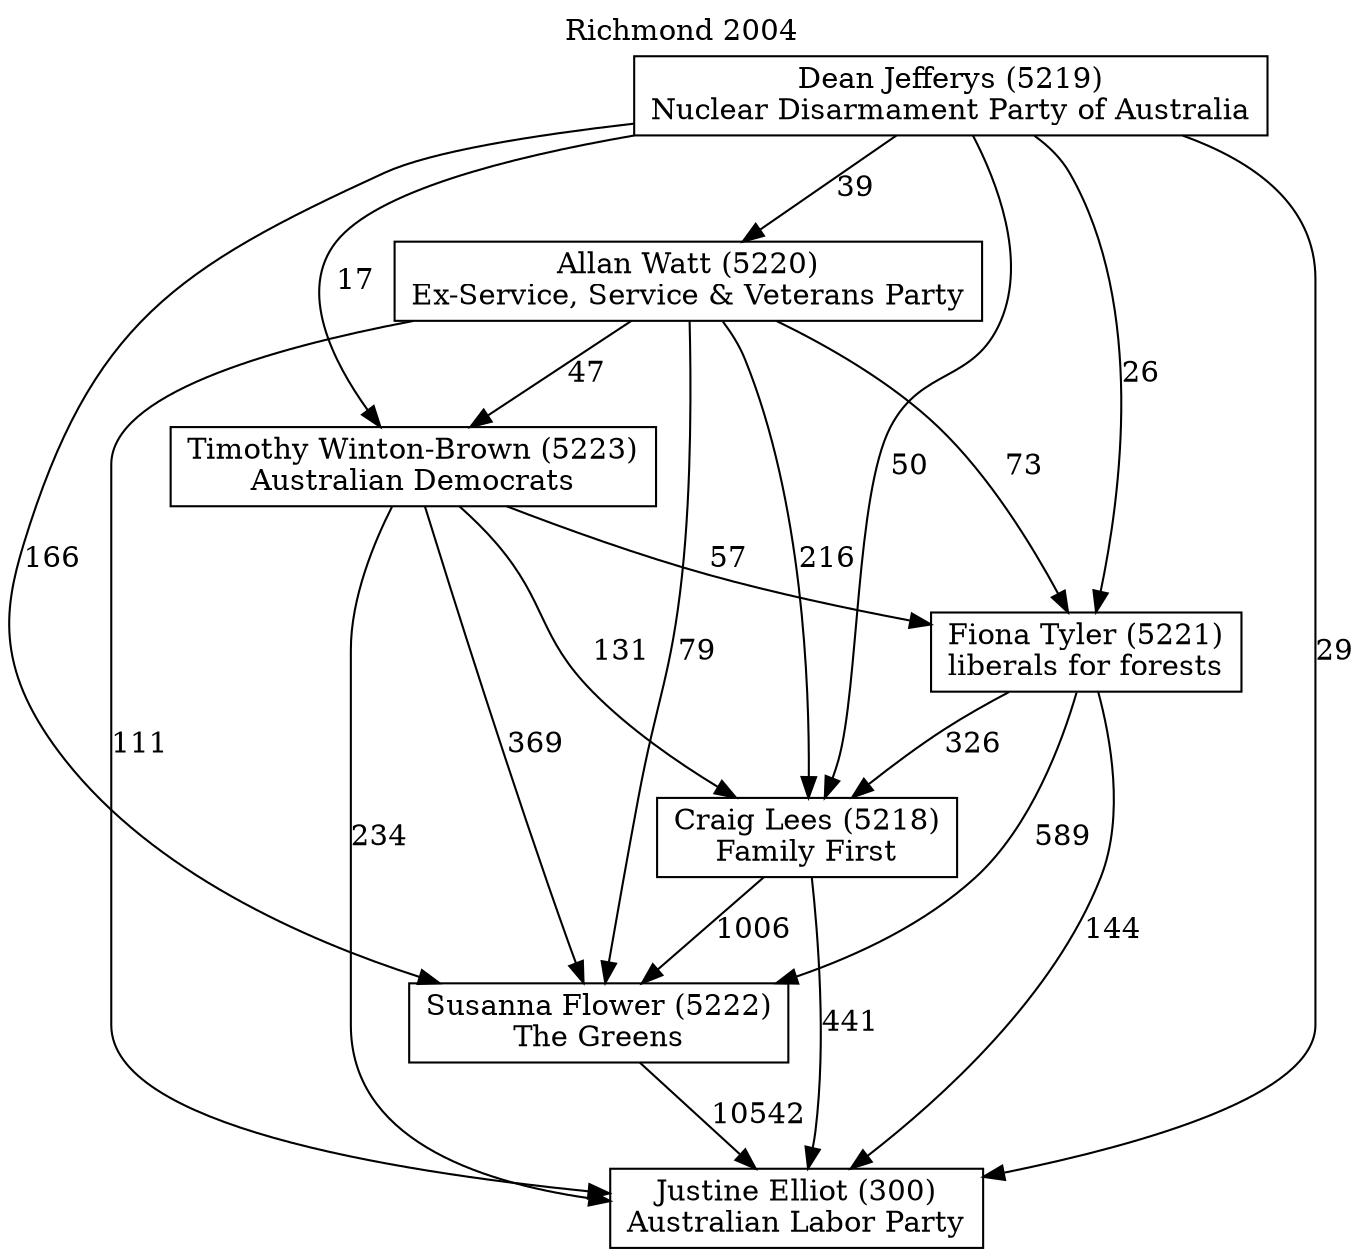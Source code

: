 // House preference flow
digraph "Justine Elliot (300)_Richmond_2004" {
	graph [label="Richmond 2004" labelloc=t mclimit=10]
	node [shape=box]
	"Allan Watt (5220)" [label="Allan Watt (5220)
Ex-Service, Service & Veterans Party"]
	"Craig Lees (5218)" [label="Craig Lees (5218)
Family First"]
	"Dean Jefferys (5219)" [label="Dean Jefferys (5219)
Nuclear Disarmament Party of Australia"]
	"Fiona Tyler (5221)" [label="Fiona Tyler (5221)
liberals for forests"]
	"Justine Elliot (300)" [label="Justine Elliot (300)
Australian Labor Party"]
	"Susanna Flower (5222)" [label="Susanna Flower (5222)
The Greens"]
	"Timothy Winton-Brown (5223)" [label="Timothy Winton-Brown (5223)
Australian Democrats"]
	"Allan Watt (5220)" -> "Craig Lees (5218)" [label=216]
	"Allan Watt (5220)" -> "Fiona Tyler (5221)" [label=73]
	"Allan Watt (5220)" -> "Justine Elliot (300)" [label=111]
	"Allan Watt (5220)" -> "Susanna Flower (5222)" [label=79]
	"Allan Watt (5220)" -> "Timothy Winton-Brown (5223)" [label=47]
	"Craig Lees (5218)" -> "Justine Elliot (300)" [label=441]
	"Craig Lees (5218)" -> "Susanna Flower (5222)" [label=1006]
	"Dean Jefferys (5219)" -> "Allan Watt (5220)" [label=39]
	"Dean Jefferys (5219)" -> "Craig Lees (5218)" [label=50]
	"Dean Jefferys (5219)" -> "Fiona Tyler (5221)" [label=26]
	"Dean Jefferys (5219)" -> "Justine Elliot (300)" [label=29]
	"Dean Jefferys (5219)" -> "Susanna Flower (5222)" [label=166]
	"Dean Jefferys (5219)" -> "Timothy Winton-Brown (5223)" [label=17]
	"Fiona Tyler (5221)" -> "Craig Lees (5218)" [label=326]
	"Fiona Tyler (5221)" -> "Justine Elliot (300)" [label=144]
	"Fiona Tyler (5221)" -> "Susanna Flower (5222)" [label=589]
	"Susanna Flower (5222)" -> "Justine Elliot (300)" [label=10542]
	"Timothy Winton-Brown (5223)" -> "Craig Lees (5218)" [label=131]
	"Timothy Winton-Brown (5223)" -> "Fiona Tyler (5221)" [label=57]
	"Timothy Winton-Brown (5223)" -> "Justine Elliot (300)" [label=234]
	"Timothy Winton-Brown (5223)" -> "Susanna Flower (5222)" [label=369]
}
